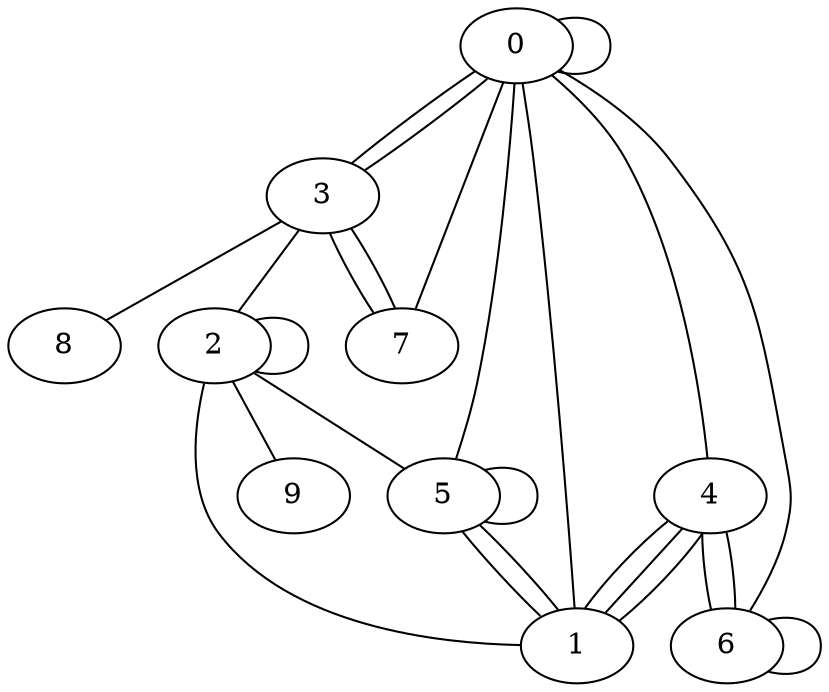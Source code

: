 graph G {
0;
1;
2;
3;
4;
5;
6;
7;
8;
9;
0--5 ;
6--6 ;
0--3 ;
0--3 ;
3--7 ;
5--1 ;
2--5 ;
0--0 ;
4--6 ;
4--1 ;
0--7 ;
4--1 ;
4--6 ;
3--8 ;
5--5 ;
6--0 ;
2--9 ;
0--4 ;
4--1 ;
3--2 ;
1--0 ;
1--5 ;
7--3 ;
1--2 ;
2--2 ;
}
